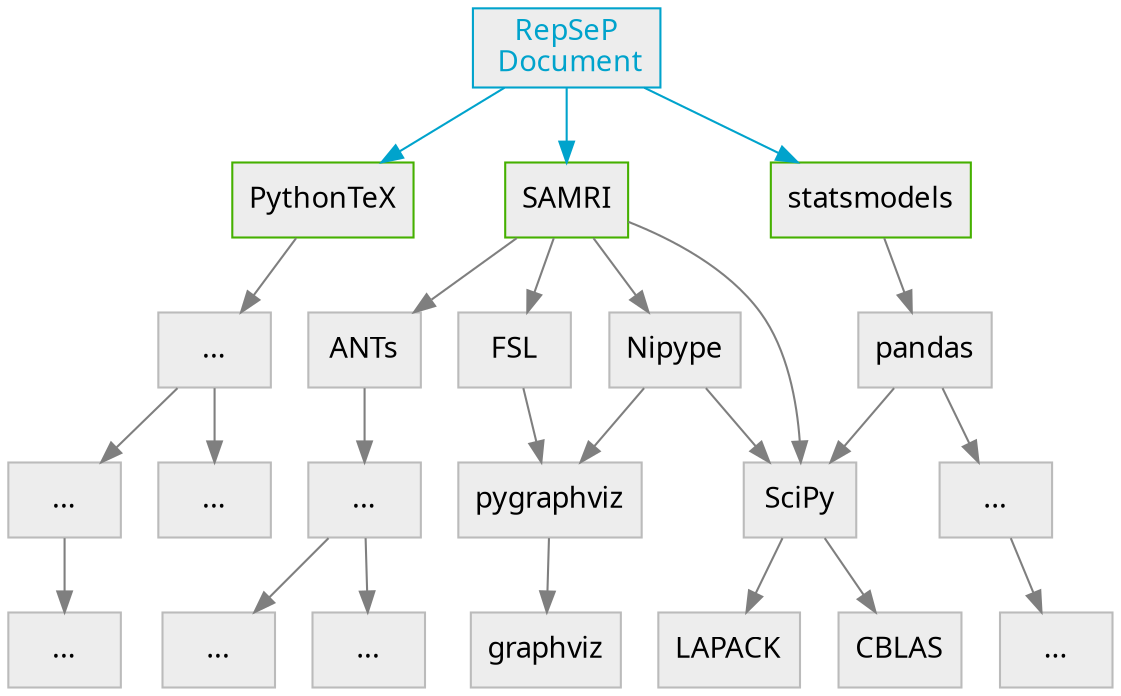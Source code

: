digraph graphname {
    size="10,26";
    rankdir="TB";
    graph [fontname = "sans"];
    node [fontname ="sans", fillcolor=grey93, style=filled, color="#BBBBBB", shape=box];
    edge [fontname ="sans", color=gray50];
    o[label="RepSeP\n Document", fillcolor=grey93, fontcolor="#00a3cc", color="#00a3cc"];
    a1[label="PythonTeX", fillcolor=grey93, color="#45B000"];
    a2[label="statsmodels", fillcolor=grey93, color="#45B000"];
    a3[label="SAMRI", fillcolor=grey93, color="#45B000"];
    b[label="Nipype", fillcolor=grey93];
    c[label="FSL", fillcolor=grey93];
    d[label="ANTs", fillcolor=grey93];
    e[label="pandas", fillcolor=grey93];
    f[label="SciPy", fillcolor=grey93];
    g[label="pygraphviz", fillcolor=grey93];
    h[label="graphviz", fillcolor=grey93];
    i[label="CBLAS", fillcolor=grey93];
    j[label="LAPACK"];
    0[label="..."];
    1[label="..."];
    2[label="..."];
    3[label="..."];
    4[label="..."];
    5[label="..."];
    6[label="..."];
    7[label="..."];
    8[label="..."];

    o -> a1 [color="#00a3cc"];
    o -> a2 [color="#00a3cc"];
    o -> a3 [color="#00a3cc"];
    a2 -> e;
    a3 -> {b; c; d; f};
    b -> {f; g;};
    g -> {h;};
    c -> {g;};
    f -> {i; j};
    d -> 3;
    3 -> {4; 5};
    e -> f;
    a1 -> 0;
    0 -> {1; 2};
    e -> 6;
    6 -> 7;
    1 -> 8;

    {rank=same; a1; a2; a3; }
    {rank=same; b; c; d; e;}
    {rank=same; f; g;}
}

